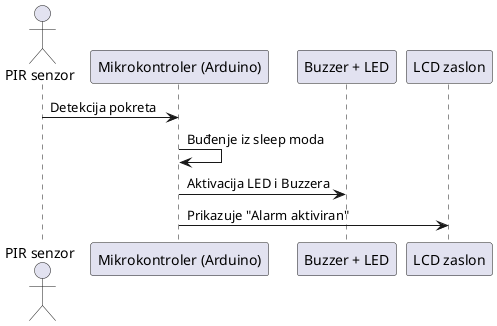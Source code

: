 @startuml
actor "PIR senzor" as PIR
participant "Mikrokontroler (Arduino)" as MCU
participant "Buzzer + LED" as Actuators
participant "LCD zaslon" as LCD

PIR -> MCU : Detekcija pokreta
MCU -> MCU : Buđenje iz sleep moda
MCU -> Actuators : Aktivacija LED i Buzzera
MCU -> LCD : Prikazuje "Alarm aktiviran"
@enduml
